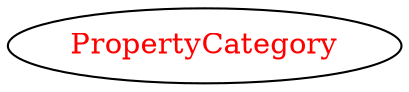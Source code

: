 digraph dependencyGraph {
 concentrate=true;
 ranksep="2.0";
 rankdir="LR"; 
 splines="ortho";
"PropertyCategory" [fontcolor="red"];
}